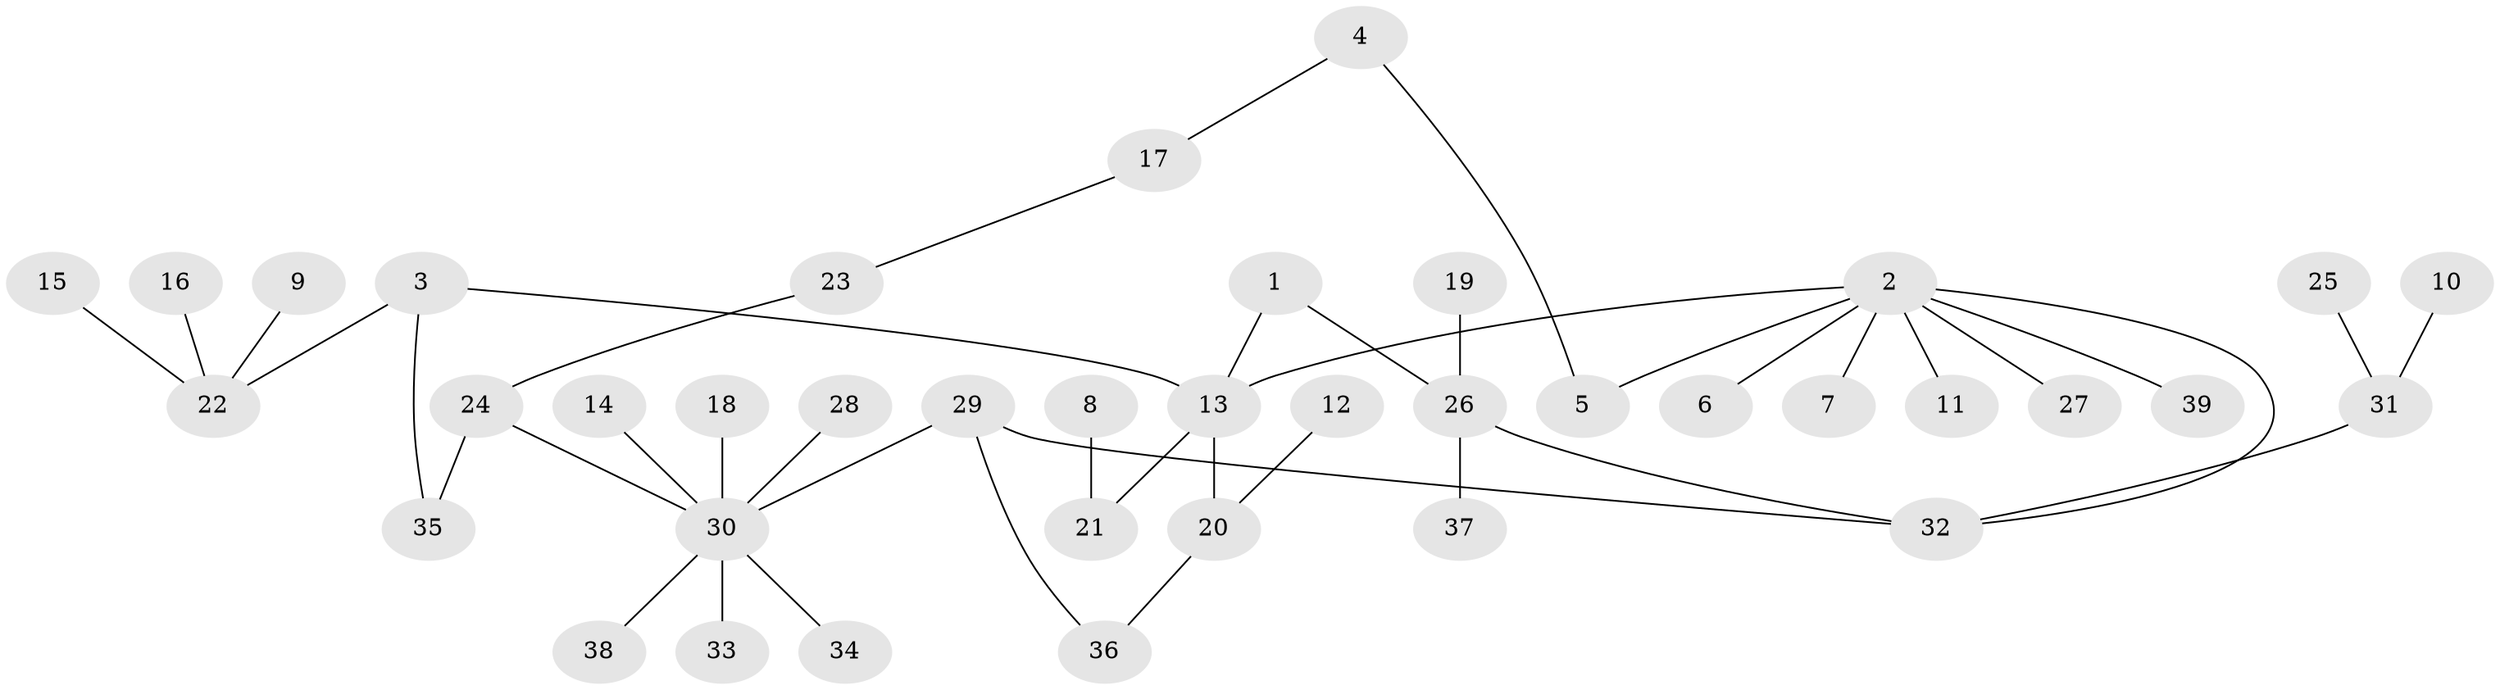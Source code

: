 // original degree distribution, {6: 0.03896103896103896, 3: 0.12987012987012986, 2: 0.24675324675324675, 4: 0.06493506493506493, 9: 0.012987012987012988, 1: 0.4805194805194805, 5: 0.025974025974025976}
// Generated by graph-tools (version 1.1) at 2025/25/03/09/25 03:25:25]
// undirected, 39 vertices, 42 edges
graph export_dot {
graph [start="1"]
  node [color=gray90,style=filled];
  1;
  2;
  3;
  4;
  5;
  6;
  7;
  8;
  9;
  10;
  11;
  12;
  13;
  14;
  15;
  16;
  17;
  18;
  19;
  20;
  21;
  22;
  23;
  24;
  25;
  26;
  27;
  28;
  29;
  30;
  31;
  32;
  33;
  34;
  35;
  36;
  37;
  38;
  39;
  1 -- 13 [weight=1.0];
  1 -- 26 [weight=1.0];
  2 -- 5 [weight=1.0];
  2 -- 6 [weight=1.0];
  2 -- 7 [weight=1.0];
  2 -- 11 [weight=1.0];
  2 -- 13 [weight=1.0];
  2 -- 27 [weight=1.0];
  2 -- 32 [weight=1.0];
  2 -- 39 [weight=1.0];
  3 -- 13 [weight=1.0];
  3 -- 22 [weight=1.0];
  3 -- 35 [weight=1.0];
  4 -- 5 [weight=1.0];
  4 -- 17 [weight=1.0];
  8 -- 21 [weight=1.0];
  9 -- 22 [weight=1.0];
  10 -- 31 [weight=1.0];
  12 -- 20 [weight=1.0];
  13 -- 20 [weight=1.0];
  13 -- 21 [weight=1.0];
  14 -- 30 [weight=1.0];
  15 -- 22 [weight=1.0];
  16 -- 22 [weight=1.0];
  17 -- 23 [weight=1.0];
  18 -- 30 [weight=1.0];
  19 -- 26 [weight=1.0];
  20 -- 36 [weight=1.0];
  23 -- 24 [weight=1.0];
  24 -- 30 [weight=1.0];
  24 -- 35 [weight=1.0];
  25 -- 31 [weight=1.0];
  26 -- 32 [weight=1.0];
  26 -- 37 [weight=1.0];
  28 -- 30 [weight=1.0];
  29 -- 30 [weight=1.0];
  29 -- 32 [weight=1.0];
  29 -- 36 [weight=1.0];
  30 -- 33 [weight=1.0];
  30 -- 34 [weight=1.0];
  30 -- 38 [weight=1.0];
  31 -- 32 [weight=1.0];
}

